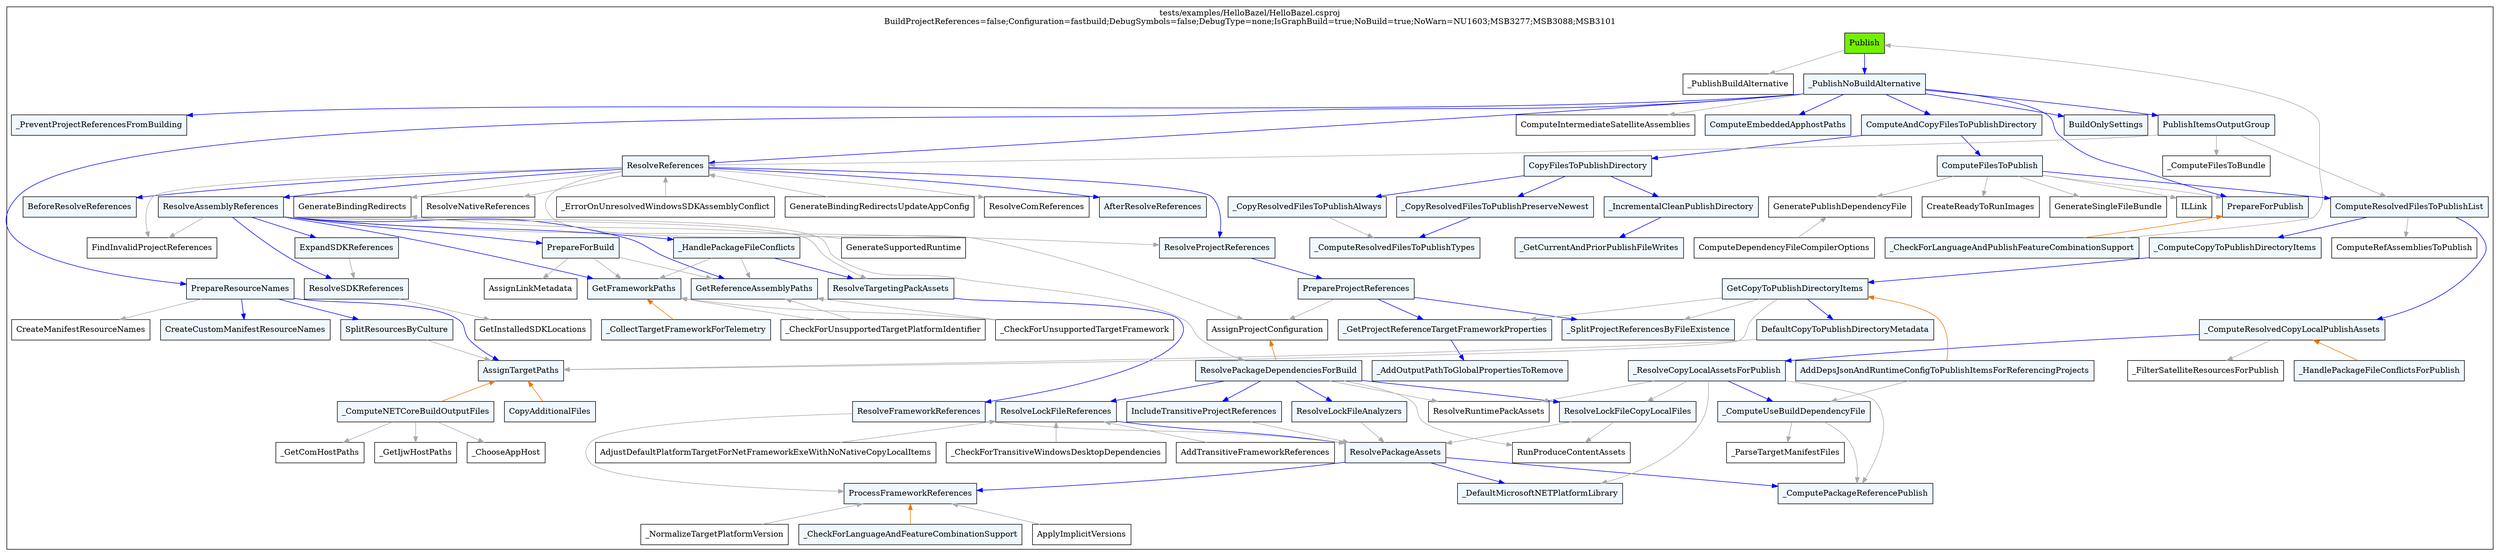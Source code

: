 digraph g
{
	node [shape=box style=filled]
	subgraph cluster_1 {
		label=<tests/examples/HelloBazel/HelloBazel.csproj<br/>BuildProjectReferences=false;Configuration=fastbuild;DebugSymbols=false;DebugType=none;IsGraphBuild=true;NoBuild=true;NoWarn=NU1603;MSB3277;MSB3088;MSB3101>
		_PublishBuildAlternative1 [label=<_PublishBuildAlternative> fillcolor=white]
		Publish1 [label=<Publish> fillcolor=chartreuse2]
		Publish1 -> _PublishBuildAlternative1 [color=darkgray]
		Publish1 -> _PublishNoBuildAlternative1 [color=blue]
		Publish1 -> _CheckForLanguageAndPublishFeatureCombinationSupport1 [dir=back color=darkgray]
		BuildOnlySettings1 [label=<BuildOnlySettings> fillcolor=aliceblue]
		_PublishNoBuildAlternative1 [label=<_PublishNoBuildAlternative> fillcolor=aliceblue]
		_PublishNoBuildAlternative1 -> BuildOnlySettings1 [color=blue]
		_PublishNoBuildAlternative1 -> _PreventProjectReferencesFromBuilding1 [color=blue]
		_PublishNoBuildAlternative1 -> ResolveReferences1 [color=blue]
		_PublishNoBuildAlternative1 -> PrepareResourceNames1 [color=blue]
		_PublishNoBuildAlternative1 -> ComputeIntermediateSatelliteAssemblies1 [color=darkgray]
		_PublishNoBuildAlternative1 -> ComputeEmbeddedApphostPaths1 [color=blue]
		_PublishNoBuildAlternative1 -> PrepareForPublish1 [color=blue]
		_PublishNoBuildAlternative1 -> ComputeAndCopyFilesToPublishDirectory1 [color=blue]
		_PublishNoBuildAlternative1 -> PublishItemsOutputGroup1 [color=blue]
		_PreventProjectReferencesFromBuilding1 [label=<_PreventProjectReferencesFromBuilding> fillcolor=aliceblue]
		BeforeResolveReferences1 [label=<BeforeResolveReferences> fillcolor=aliceblue]
		ResolveReferences1 [label=<ResolveReferences> fillcolor=aliceblue]
		ResolveReferences1 -> BeforeResolveReferences1 [color=blue]
		ResolveReferences1 -> AssignProjectConfiguration1 [color=darkgray]
		ResolveReferences1 -> ResolveProjectReferences1 [color=blue]
		ResolveReferences1 -> FindInvalidProjectReferences1 [color=darkgray]
		ResolveReferences1 -> ResolveNativeReferences1 [color=darkgray]
		ResolveReferences1 -> ResolveAssemblyReferences1 [color=blue]
		ResolveReferences1 -> _ErrorOnUnresolvedWindowsSDKAssemblyConflict1 [dir=back color=darkgray]
		ResolveReferences1 -> GenerateBindingRedirects1 [color=darkgray]
		ResolveReferences1 -> GenerateBindingRedirectsUpdateAppConfig1 [dir=back color=darkgray]
		ResolveReferences1 -> ResolveComReferences1 [color=darkgray]
		ResolveReferences1 -> AfterResolveReferences1 [color=blue]
		AssignProjectConfiguration1 [label=<AssignProjectConfiguration> fillcolor=white]
		AssignProjectConfiguration1 -> ResolvePackageDependenciesForBuild1 [dir=back color=darkorange2]
		_NormalizeTargetPlatformVersion1 [label=<_NormalizeTargetPlatformVersion> fillcolor=white]
		ProcessFrameworkReferences1 [label=<ProcessFrameworkReferences> fillcolor=aliceblue]
		ProcessFrameworkReferences1 -> _NormalizeTargetPlatformVersion1 [dir=back color=darkgray]
		ProcessFrameworkReferences1 -> _CheckForLanguageAndFeatureCombinationSupport1 [dir=back color=darkorange2]
		ProcessFrameworkReferences1 -> ApplyImplicitVersions1 [dir=back color=darkgray]
		_CheckForLanguageAndFeatureCombinationSupport1 [label=<_CheckForLanguageAndFeatureCombinationSupport> fillcolor=aliceblue]
		ApplyImplicitVersions1 [label=<ApplyImplicitVersions> fillcolor=white]
		ResolvePackageAssets1 [label=<ResolvePackageAssets> fillcolor=aliceblue]
		ResolvePackageAssets1 -> ProcessFrameworkReferences1 [color=blue]
		ResolvePackageAssets1 -> _DefaultMicrosoftNETPlatformLibrary1 [color=blue]
		ResolvePackageAssets1 -> _ComputePackageReferencePublish1 [color=blue]
		_DefaultMicrosoftNETPlatformLibrary1 [label=<_DefaultMicrosoftNETPlatformLibrary> fillcolor=aliceblue]
		_ComputePackageReferencePublish1 [label=<_ComputePackageReferencePublish> fillcolor=aliceblue]
		ResolveLockFileReferences1 [label=<ResolveLockFileReferences> fillcolor=aliceblue]
		ResolveLockFileReferences1 -> ResolvePackageAssets1 [color=blue]
		ResolveLockFileReferences1 -> AdjustDefaultPlatformTargetForNetFrameworkExeWithNoNativeCopyLocalItems1 [dir=back color=darkgray]
		ResolveLockFileReferences1 -> _CheckForTransitiveWindowsDesktopDependencies1 [dir=back color=darkgray]
		ResolveLockFileReferences1 -> AddTransitiveFrameworkReferences1 [dir=back color=darkgray]
		AdjustDefaultPlatformTargetForNetFrameworkExeWithNoNativeCopyLocalItems1 [label=<AdjustDefaultPlatformTargetForNetFrameworkExeWithNoNativeCopyLocalItems> fillcolor=white]
		_CheckForTransitiveWindowsDesktopDependencies1 [label=<_CheckForTransitiveWindowsDesktopDependencies> fillcolor=white]
		AddTransitiveFrameworkReferences1 [label=<AddTransitiveFrameworkReferences> fillcolor=white]
		ResolvePackageDependenciesForBuild1 [label=<ResolvePackageDependenciesForBuild> fillcolor=aliceblue]
		ResolvePackageDependenciesForBuild1 -> ResolveLockFileReferences1 [color=blue]
		ResolvePackageDependenciesForBuild1 -> ResolveLockFileAnalyzers1 [color=blue]
		ResolvePackageDependenciesForBuild1 -> ResolveLockFileCopyLocalFiles1 [color=blue]
		ResolvePackageDependenciesForBuild1 -> ResolveRuntimePackAssets1 [color=darkgray]
		ResolvePackageDependenciesForBuild1 -> RunProduceContentAssets1 [color=darkgray]
		ResolvePackageDependenciesForBuild1 -> IncludeTransitiveProjectReferences1 [color=blue]
		ResolveLockFileAnalyzers1 [label=<ResolveLockFileAnalyzers> fillcolor=aliceblue]
		ResolveLockFileAnalyzers1 -> ResolvePackageAssets1 [color=darkgray]
		ResolveLockFileCopyLocalFiles1 [label=<ResolveLockFileCopyLocalFiles> fillcolor=aliceblue]
		ResolveLockFileCopyLocalFiles1 -> ResolvePackageAssets1 [color=darkgray]
		ResolveLockFileCopyLocalFiles1 -> RunProduceContentAssets1 [color=darkgray]
		RunProduceContentAssets1 [label=<RunProduceContentAssets> fillcolor=white]
		ResolveRuntimePackAssets1 [label=<ResolveRuntimePackAssets> fillcolor=white]
		IncludeTransitiveProjectReferences1 [label=<IncludeTransitiveProjectReferences> fillcolor=aliceblue]
		IncludeTransitiveProjectReferences1 -> ResolvePackageAssets1 [color=darkgray]
		PrepareProjectReferences1 [label=<PrepareProjectReferences> fillcolor=aliceblue]
		PrepareProjectReferences1 -> AssignProjectConfiguration1 [color=darkgray]
		PrepareProjectReferences1 -> _SplitProjectReferencesByFileExistence1 [color=blue]
		PrepareProjectReferences1 -> _GetProjectReferenceTargetFrameworkProperties1 [color=blue]
		_SplitProjectReferencesByFileExistence1 [label=<_SplitProjectReferencesByFileExistence> fillcolor=aliceblue]
		_AddOutputPathToGlobalPropertiesToRemove1 [label=<_AddOutputPathToGlobalPropertiesToRemove> fillcolor=aliceblue]
		_GetProjectReferenceTargetFrameworkProperties1 [label=<_GetProjectReferenceTargetFrameworkProperties> fillcolor=aliceblue]
		_GetProjectReferenceTargetFrameworkProperties1 -> _AddOutputPathToGlobalPropertiesToRemove1 [color=blue]
		ResolveProjectReferences1 [label=<ResolveProjectReferences> fillcolor=aliceblue]
		ResolveProjectReferences1 -> PrepareProjectReferences1 [color=blue]
		FindInvalidProjectReferences1 [label=<FindInvalidProjectReferences> fillcolor=white]
		ResolveNativeReferences1 [label=<ResolveNativeReferences> fillcolor=white]
		ResolveAssemblyReferences1 [label=<ResolveAssemblyReferences> fillcolor=aliceblue]
		ResolveAssemblyReferences1 -> ResolveProjectReferences1 [color=darkgray]
		ResolveAssemblyReferences1 -> FindInvalidProjectReferences1 [color=darkgray]
		ResolveAssemblyReferences1 -> GetFrameworkPaths1 [color=blue]
		ResolveAssemblyReferences1 -> GetReferenceAssemblyPaths1 [color=blue]
		ResolveAssemblyReferences1 -> PrepareForBuild1 [color=blue]
		ResolveAssemblyReferences1 -> ResolveSDKReferences1 [color=blue]
		ResolveAssemblyReferences1 -> ExpandSDKReferences1 [color=blue]
		ResolveAssemblyReferences1 -> ResolvePackageDependenciesForBuild1 [color=darkgray]
		ResolveAssemblyReferences1 -> _HandlePackageFileConflicts1 [color=blue]
		ResolveAssemblyReferences1 -> ResolveTargetingPackAssets1 [color=darkgray]
		_CheckForUnsupportedTargetFramework1 [label=<_CheckForUnsupportedTargetFramework> fillcolor=white]
		GetFrameworkPaths1 [label=<GetFrameworkPaths> fillcolor=aliceblue]
		GetFrameworkPaths1 -> _CheckForUnsupportedTargetFramework1 [dir=back color=darkgray]
		GetFrameworkPaths1 -> _CollectTargetFrameworkForTelemetry1 [dir=back color=darkorange2]
		GetFrameworkPaths1 -> _CheckForUnsupportedTargetPlatformIdentifier1 [dir=back color=darkgray]
		_CollectTargetFrameworkForTelemetry1 [label=<_CollectTargetFrameworkForTelemetry> fillcolor=aliceblue]
		_CheckForUnsupportedTargetPlatformIdentifier1 [label=<_CheckForUnsupportedTargetPlatformIdentifier> fillcolor=white]
		GetReferenceAssemblyPaths1 [label=<GetReferenceAssemblyPaths> fillcolor=aliceblue]
		GetReferenceAssemblyPaths1 -> _CheckForUnsupportedTargetFramework1 [dir=back color=darkgray]
		GetReferenceAssemblyPaths1 -> _CheckForUnsupportedTargetPlatformIdentifier1 [dir=back color=darkgray]
		PrepareForBuild1 [label=<PrepareForBuild> fillcolor=aliceblue]
		PrepareForBuild1 -> GetFrameworkPaths1 [color=darkgray]
		PrepareForBuild1 -> GetReferenceAssemblyPaths1 [color=darkgray]
		PrepareForBuild1 -> AssignLinkMetadata1 [color=darkgray]
		AssignLinkMetadata1 [label=<AssignLinkMetadata> fillcolor=white]
		GetInstalledSDKLocations1 [label=<GetInstalledSDKLocations> fillcolor=white]
		ResolveSDKReferences1 [label=<ResolveSDKReferences> fillcolor=aliceblue]
		ResolveSDKReferences1 -> GetInstalledSDKLocations1 [color=darkgray]
		ExpandSDKReferences1 [label=<ExpandSDKReferences> fillcolor=aliceblue]
		ExpandSDKReferences1 -> ResolveSDKReferences1 [color=darkgray]
		_HandlePackageFileConflicts1 [label=<_HandlePackageFileConflicts> fillcolor=aliceblue]
		_HandlePackageFileConflicts1 -> GetFrameworkPaths1 [color=darkgray]
		_HandlePackageFileConflicts1 -> GetReferenceAssemblyPaths1 [color=darkgray]
		_HandlePackageFileConflicts1 -> ResolveTargetingPackAssets1 [color=blue]
		ResolveFrameworkReferences1 [label=<ResolveFrameworkReferences> fillcolor=aliceblue]
		ResolveFrameworkReferences1 -> ProcessFrameworkReferences1 [color=darkgray]
		ResolveFrameworkReferences1 -> ResolvePackageAssets1 [color=darkgray]
		ResolveTargetingPackAssets1 [label=<ResolveTargetingPackAssets> fillcolor=aliceblue]
		ResolveTargetingPackAssets1 -> ResolveFrameworkReferences1 [color=blue]
		_ErrorOnUnresolvedWindowsSDKAssemblyConflict1 [label=<_ErrorOnUnresolvedWindowsSDKAssemblyConflict> fillcolor=white]
		GenerateBindingRedirects1 [label=<GenerateBindingRedirects> fillcolor=white]
		GenerateBindingRedirects1 -> GenerateSupportedRuntime1 [dir=back color=darkgray]
		GenerateSupportedRuntime1 [label=<GenerateSupportedRuntime> fillcolor=white]
		GenerateBindingRedirectsUpdateAppConfig1 [label=<GenerateBindingRedirectsUpdateAppConfig> fillcolor=white]
		ResolveComReferences1 [label=<ResolveComReferences> fillcolor=white]
		AfterResolveReferences1 [label=<AfterResolveReferences> fillcolor=aliceblue]
		CopyAdditionalFiles1 [label=<CopyAdditionalFiles> fillcolor=aliceblue]
		AssignTargetPaths1 [label=<AssignTargetPaths> fillcolor=aliceblue]
		AssignTargetPaths1 -> CopyAdditionalFiles1 [dir=back color=darkorange2]
		AssignTargetPaths1 -> _ComputeNETCoreBuildOutputFiles1 [dir=back color=darkorange2]
		_ChooseAppHost1 [label=<_ChooseAppHost> fillcolor=white]
		_ComputeNETCoreBuildOutputFiles1 [label=<_ComputeNETCoreBuildOutputFiles> fillcolor=aliceblue]
		_ComputeNETCoreBuildOutputFiles1 -> _ChooseAppHost1 [color=darkgray]
		_ComputeNETCoreBuildOutputFiles1 -> _GetComHostPaths1 [color=darkgray]
		_ComputeNETCoreBuildOutputFiles1 -> _GetIjwHostPaths1 [color=darkgray]
		_GetComHostPaths1 [label=<_GetComHostPaths> fillcolor=white]
		_GetIjwHostPaths1 [label=<_GetIjwHostPaths> fillcolor=white]
		PrepareResourceNames1 [label=<PrepareResourceNames> fillcolor=aliceblue]
		PrepareResourceNames1 -> AssignTargetPaths1 [color=blue]
		PrepareResourceNames1 -> SplitResourcesByCulture1 [color=blue]
		PrepareResourceNames1 -> CreateManifestResourceNames1 [color=darkgray]
		PrepareResourceNames1 -> CreateCustomManifestResourceNames1 [color=blue]
		SplitResourcesByCulture1 [label=<SplitResourcesByCulture> fillcolor=aliceblue]
		SplitResourcesByCulture1 -> AssignTargetPaths1 [color=darkgray]
		CreateManifestResourceNames1 [label=<CreateManifestResourceNames> fillcolor=white]
		CreateCustomManifestResourceNames1 [label=<CreateCustomManifestResourceNames> fillcolor=aliceblue]
		ComputeIntermediateSatelliteAssemblies1 [label=<ComputeIntermediateSatelliteAssemblies> fillcolor=white]
		ComputeEmbeddedApphostPaths1 [label=<ComputeEmbeddedApphostPaths> fillcolor=aliceblue]
		_CheckForLanguageAndPublishFeatureCombinationSupport1 [label=<_CheckForLanguageAndPublishFeatureCombinationSupport> fillcolor=aliceblue]
		PrepareForPublish1 [label=<PrepareForPublish> fillcolor=aliceblue]
		PrepareForPublish1 -> _CheckForLanguageAndPublishFeatureCombinationSupport1 [dir=back color=darkorange2]
		ComputeFilesToPublish1 [label=<ComputeFilesToPublish> fillcolor=aliceblue]
		ComputeFilesToPublish1 -> PrepareForPublish1 [color=darkgray]
		ComputeFilesToPublish1 -> ComputeResolvedFilesToPublishList1 [color=blue]
		ComputeFilesToPublish1 -> ILLink1 [color=darkgray]
		ComputeFilesToPublish1 -> CreateReadyToRunImages1 [color=darkgray]
		ComputeFilesToPublish1 -> GeneratePublishDependencyFile1 [color=darkgray]
		ComputeFilesToPublish1 -> GenerateSingleFileBundle1 [color=darkgray]
		_ResolveCopyLocalAssetsForPublish1 [label=<_ResolveCopyLocalAssetsForPublish> fillcolor=aliceblue]
		_ResolveCopyLocalAssetsForPublish1 -> ResolveLockFileCopyLocalFiles1 [color=darkgray]
		_ResolveCopyLocalAssetsForPublish1 -> _ComputeUseBuildDependencyFile1 [color=blue]
		_ResolveCopyLocalAssetsForPublish1 -> _DefaultMicrosoftNETPlatformLibrary1 [color=darkgray]
		_ResolveCopyLocalAssetsForPublish1 -> ResolveRuntimePackAssets1 [color=darkgray]
		_ResolveCopyLocalAssetsForPublish1 -> _ComputePackageReferencePublish1 [color=darkgray]
		_ComputeUseBuildDependencyFile1 [label=<_ComputeUseBuildDependencyFile> fillcolor=aliceblue]
		_ComputeUseBuildDependencyFile1 -> _ComputePackageReferencePublish1 [color=darkgray]
		_ComputeUseBuildDependencyFile1 -> _ParseTargetManifestFiles1 [color=darkgray]
		_ParseTargetManifestFiles1 [label=<_ParseTargetManifestFiles> fillcolor=white]
		_ComputeResolvedCopyLocalPublishAssets1 [label=<_ComputeResolvedCopyLocalPublishAssets> fillcolor=aliceblue]
		_ComputeResolvedCopyLocalPublishAssets1 -> _ResolveCopyLocalAssetsForPublish1 [color=blue]
		_ComputeResolvedCopyLocalPublishAssets1 -> _HandlePackageFileConflictsForPublish1 [dir=back color=darkorange2]
		_ComputeResolvedCopyLocalPublishAssets1 -> _FilterSatelliteResourcesForPublish1 [color=darkgray]
		_HandlePackageFileConflictsForPublish1 [label=<_HandlePackageFileConflictsForPublish> fillcolor=aliceblue]
		_FilterSatelliteResourcesForPublish1 [label=<_FilterSatelliteResourcesForPublish> fillcolor=white]
		ComputeResolvedFilesToPublishList1 [label=<ComputeResolvedFilesToPublishList> fillcolor=aliceblue]
		ComputeResolvedFilesToPublishList1 -> _ComputeResolvedCopyLocalPublishAssets1 [color=blue]
		ComputeResolvedFilesToPublishList1 -> _ComputeCopyToPublishDirectoryItems1 [color=blue]
		ComputeResolvedFilesToPublishList1 -> ComputeRefAssembliesToPublish1 [color=darkgray]
		GetCopyToPublishDirectoryItems1 [label=<GetCopyToPublishDirectoryItems> fillcolor=aliceblue]
		GetCopyToPublishDirectoryItems1 -> AssignTargetPaths1 [color=darkgray]
		GetCopyToPublishDirectoryItems1 -> DefaultCopyToPublishDirectoryMetadata1 [color=blue]
		GetCopyToPublishDirectoryItems1 -> _SplitProjectReferencesByFileExistence1 [color=darkgray]
		GetCopyToPublishDirectoryItems1 -> _GetProjectReferenceTargetFrameworkProperties1 [color=darkgray]
		GetCopyToPublishDirectoryItems1 -> AddDepsJsonAndRuntimeConfigToPublishItemsForReferencingProjects1 [dir=back color=darkorange2]
		DefaultCopyToPublishDirectoryMetadata1 [label=<DefaultCopyToPublishDirectoryMetadata> fillcolor=aliceblue]
		DefaultCopyToPublishDirectoryMetadata1 -> AssignTargetPaths1 [color=darkgray]
		AddDepsJsonAndRuntimeConfigToPublishItemsForReferencingProjects1 [label=<AddDepsJsonAndRuntimeConfigToPublishItemsForReferencingProjects> fillcolor=aliceblue]
		AddDepsJsonAndRuntimeConfigToPublishItemsForReferencingProjects1 -> _ComputeUseBuildDependencyFile1 [color=darkgray]
		_ComputeCopyToPublishDirectoryItems1 [label=<_ComputeCopyToPublishDirectoryItems> fillcolor=aliceblue]
		_ComputeCopyToPublishDirectoryItems1 -> GetCopyToPublishDirectoryItems1 [color=blue]
		ComputeRefAssembliesToPublish1 [label=<ComputeRefAssembliesToPublish> fillcolor=white]
		ILLink1 [label=<ILLink> fillcolor=white]
		CreateReadyToRunImages1 [label=<CreateReadyToRunImages> fillcolor=white]
		GeneratePublishDependencyFile1 [label=<GeneratePublishDependencyFile> fillcolor=white]
		GeneratePublishDependencyFile1 -> ComputeDependencyFileCompilerOptions1 [dir=back color=darkgray]
		ComputeDependencyFileCompilerOptions1 [label=<ComputeDependencyFileCompilerOptions> fillcolor=white]
		GenerateSingleFileBundle1 [label=<GenerateSingleFileBundle> fillcolor=white]
		ComputeAndCopyFilesToPublishDirectory1 [label=<ComputeAndCopyFilesToPublishDirectory> fillcolor=aliceblue]
		ComputeAndCopyFilesToPublishDirectory1 -> ComputeFilesToPublish1 [color=blue]
		ComputeAndCopyFilesToPublishDirectory1 -> CopyFilesToPublishDirectory1 [color=blue]
		_GetCurrentAndPriorPublishFileWrites1 [label=<_GetCurrentAndPriorPublishFileWrites> fillcolor=aliceblue]
		_IncrementalCleanPublishDirectory1 [label=<_IncrementalCleanPublishDirectory> fillcolor=aliceblue]
		_IncrementalCleanPublishDirectory1 -> _GetCurrentAndPriorPublishFileWrites1 [color=blue]
		CopyFilesToPublishDirectory1 [label=<CopyFilesToPublishDirectory> fillcolor=aliceblue]
		CopyFilesToPublishDirectory1 -> _IncrementalCleanPublishDirectory1 [color=blue]
		CopyFilesToPublishDirectory1 -> _CopyResolvedFilesToPublishPreserveNewest1 [color=blue]
		CopyFilesToPublishDirectory1 -> _CopyResolvedFilesToPublishAlways1 [color=blue]
		_ComputeResolvedFilesToPublishTypes1 [label=<_ComputeResolvedFilesToPublishTypes> fillcolor=aliceblue]
		_CopyResolvedFilesToPublishPreserveNewest1 [label=<_CopyResolvedFilesToPublishPreserveNewest> fillcolor=aliceblue]
		_CopyResolvedFilesToPublishPreserveNewest1 -> _ComputeResolvedFilesToPublishTypes1 [color=blue]
		_CopyResolvedFilesToPublishAlways1 [label=<_CopyResolvedFilesToPublishAlways> fillcolor=aliceblue]
		_CopyResolvedFilesToPublishAlways1 -> _ComputeResolvedFilesToPublishTypes1 [color=darkgray]
		PublishItemsOutputGroup1 [label=<PublishItemsOutputGroup> fillcolor=aliceblue]
		PublishItemsOutputGroup1 -> ResolveReferences1 [color=darkgray]
		PublishItemsOutputGroup1 -> ComputeResolvedFilesToPublishList1 [color=darkgray]
		PublishItemsOutputGroup1 -> _ComputeFilesToBundle1 [color=darkgray]
		_ComputeFilesToBundle1 [label=<_ComputeFilesToBundle> fillcolor=white]
	}
}
